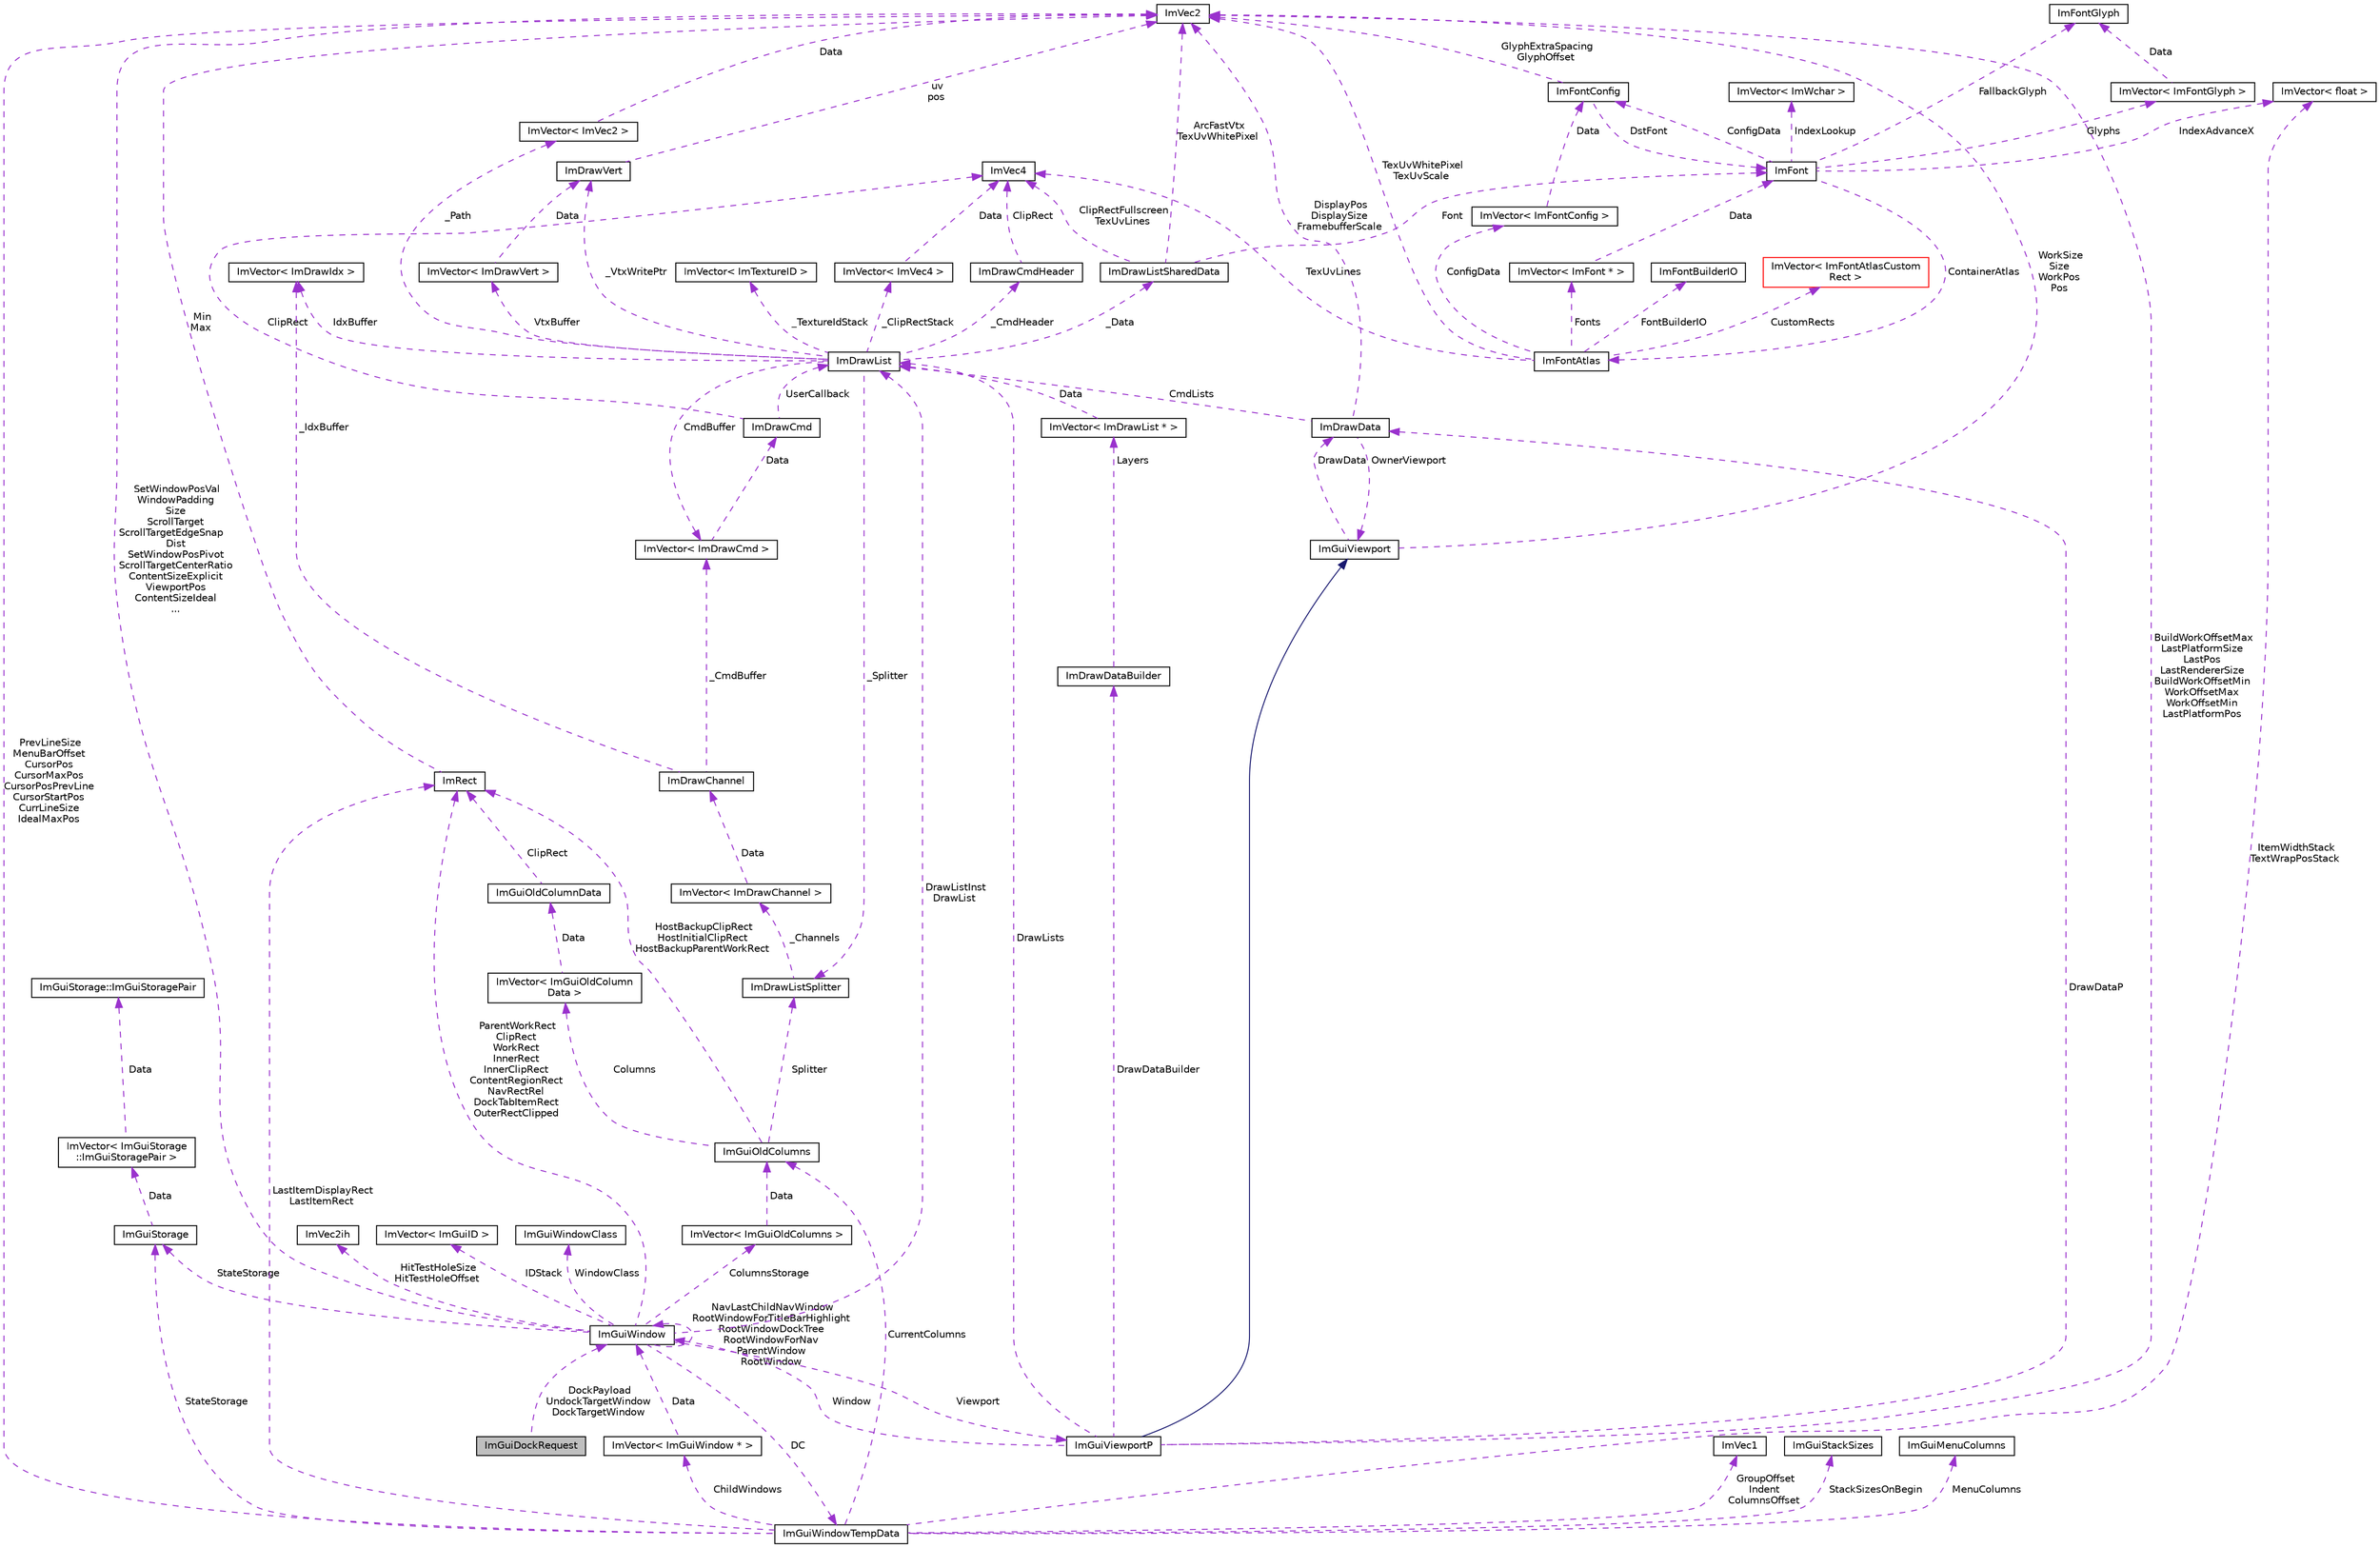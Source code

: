 digraph "ImGuiDockRequest"
{
 // LATEX_PDF_SIZE
  edge [fontname="Helvetica",fontsize="10",labelfontname="Helvetica",labelfontsize="10"];
  node [fontname="Helvetica",fontsize="10",shape=record];
  Node1 [label="ImGuiDockRequest",height=0.2,width=0.4,color="black", fillcolor="grey75", style="filled", fontcolor="black",tooltip=" "];
  Node2 -> Node1 [dir="back",color="darkorchid3",fontsize="10",style="dashed",label=" DockPayload\nUndockTargetWindow\nDockTargetWindow" ,fontname="Helvetica"];
  Node2 [label="ImGuiWindow",height=0.2,width=0.4,color="black", fillcolor="white", style="filled",URL="$structImGuiWindow.html",tooltip=" "];
  Node3 -> Node2 [dir="back",color="darkorchid3",fontsize="10",style="dashed",label=" HitTestHoleSize\nHitTestHoleOffset" ,fontname="Helvetica"];
  Node3 [label="ImVec2ih",height=0.2,width=0.4,color="black", fillcolor="white", style="filled",URL="$structImVec2ih.html",tooltip=" "];
  Node4 -> Node2 [dir="back",color="darkorchid3",fontsize="10",style="dashed",label=" StateStorage" ,fontname="Helvetica"];
  Node4 [label="ImGuiStorage",height=0.2,width=0.4,color="black", fillcolor="white", style="filled",URL="$structImGuiStorage.html",tooltip=" "];
  Node5 -> Node4 [dir="back",color="darkorchid3",fontsize="10",style="dashed",label=" Data" ,fontname="Helvetica"];
  Node5 [label="ImVector\< ImGuiStorage\l::ImGuiStoragePair \>",height=0.2,width=0.4,color="black", fillcolor="white", style="filled",URL="$structImVector.html",tooltip=" "];
  Node6 -> Node5 [dir="back",color="darkorchid3",fontsize="10",style="dashed",label=" Data" ,fontname="Helvetica"];
  Node6 [label="ImGuiStorage::ImGuiStoragePair",height=0.2,width=0.4,color="black", fillcolor="white", style="filled",URL="$structImGuiStorage_1_1ImGuiStoragePair.html",tooltip=" "];
  Node7 -> Node2 [dir="back",color="darkorchid3",fontsize="10",style="dashed",label=" SetWindowPosVal\nWindowPadding\nSize\nScrollTarget\nScrollTargetEdgeSnap\lDist\nSetWindowPosPivot\nScrollTargetCenterRatio\nContentSizeExplicit\nViewportPos\nContentSizeIdeal\n..." ,fontname="Helvetica"];
  Node7 [label="ImVec2",height=0.2,width=0.4,color="black", fillcolor="white", style="filled",URL="$structImVec2.html",tooltip=" "];
  Node8 -> Node2 [dir="back",color="darkorchid3",fontsize="10",style="dashed",label=" ParentWorkRect\nClipRect\nWorkRect\nInnerRect\nInnerClipRect\nContentRegionRect\nNavRectRel\nDockTabItemRect\nOuterRectClipped" ,fontname="Helvetica"];
  Node8 [label="ImRect",height=0.2,width=0.4,color="black", fillcolor="white", style="filled",URL="$structImRect.html",tooltip=" "];
  Node7 -> Node8 [dir="back",color="darkorchid3",fontsize="10",style="dashed",label=" Min\nMax" ,fontname="Helvetica"];
  Node9 -> Node2 [dir="back",color="darkorchid3",fontsize="10",style="dashed",label=" ColumnsStorage" ,fontname="Helvetica"];
  Node9 [label="ImVector\< ImGuiOldColumns \>",height=0.2,width=0.4,color="black", fillcolor="white", style="filled",URL="$structImVector.html",tooltip=" "];
  Node10 -> Node9 [dir="back",color="darkorchid3",fontsize="10",style="dashed",label=" Data" ,fontname="Helvetica"];
  Node10 [label="ImGuiOldColumns",height=0.2,width=0.4,color="black", fillcolor="white", style="filled",URL="$structImGuiOldColumns.html",tooltip=" "];
  Node8 -> Node10 [dir="back",color="darkorchid3",fontsize="10",style="dashed",label=" HostBackupClipRect\nHostInitialClipRect\nHostBackupParentWorkRect" ,fontname="Helvetica"];
  Node11 -> Node10 [dir="back",color="darkorchid3",fontsize="10",style="dashed",label=" Columns" ,fontname="Helvetica"];
  Node11 [label="ImVector\< ImGuiOldColumn\lData \>",height=0.2,width=0.4,color="black", fillcolor="white", style="filled",URL="$structImVector.html",tooltip=" "];
  Node12 -> Node11 [dir="back",color="darkorchid3",fontsize="10",style="dashed",label=" Data" ,fontname="Helvetica"];
  Node12 [label="ImGuiOldColumnData",height=0.2,width=0.4,color="black", fillcolor="white", style="filled",URL="$structImGuiOldColumnData.html",tooltip=" "];
  Node8 -> Node12 [dir="back",color="darkorchid3",fontsize="10",style="dashed",label=" ClipRect" ,fontname="Helvetica"];
  Node13 -> Node10 [dir="back",color="darkorchid3",fontsize="10",style="dashed",label=" Splitter" ,fontname="Helvetica"];
  Node13 [label="ImDrawListSplitter",height=0.2,width=0.4,color="black", fillcolor="white", style="filled",URL="$structImDrawListSplitter.html",tooltip=" "];
  Node14 -> Node13 [dir="back",color="darkorchid3",fontsize="10",style="dashed",label=" _Channels" ,fontname="Helvetica"];
  Node14 [label="ImVector\< ImDrawChannel \>",height=0.2,width=0.4,color="black", fillcolor="white", style="filled",URL="$structImVector.html",tooltip=" "];
  Node15 -> Node14 [dir="back",color="darkorchid3",fontsize="10",style="dashed",label=" Data" ,fontname="Helvetica"];
  Node15 [label="ImDrawChannel",height=0.2,width=0.4,color="black", fillcolor="white", style="filled",URL="$structImDrawChannel.html",tooltip=" "];
  Node16 -> Node15 [dir="back",color="darkorchid3",fontsize="10",style="dashed",label=" _CmdBuffer" ,fontname="Helvetica"];
  Node16 [label="ImVector\< ImDrawCmd \>",height=0.2,width=0.4,color="black", fillcolor="white", style="filled",URL="$structImVector.html",tooltip=" "];
  Node17 -> Node16 [dir="back",color="darkorchid3",fontsize="10",style="dashed",label=" Data" ,fontname="Helvetica"];
  Node17 [label="ImDrawCmd",height=0.2,width=0.4,color="black", fillcolor="white", style="filled",URL="$structImDrawCmd.html",tooltip=" "];
  Node18 -> Node17 [dir="back",color="darkorchid3",fontsize="10",style="dashed",label=" ClipRect" ,fontname="Helvetica"];
  Node18 [label="ImVec4",height=0.2,width=0.4,color="black", fillcolor="white", style="filled",URL="$structImVec4.html",tooltip=" "];
  Node19 -> Node17 [dir="back",color="darkorchid3",fontsize="10",style="dashed",label=" UserCallback" ,fontname="Helvetica"];
  Node19 [label="ImDrawList",height=0.2,width=0.4,color="black", fillcolor="white", style="filled",URL="$structImDrawList.html",tooltip=" "];
  Node20 -> Node19 [dir="back",color="darkorchid3",fontsize="10",style="dashed",label=" _ClipRectStack" ,fontname="Helvetica"];
  Node20 [label="ImVector\< ImVec4 \>",height=0.2,width=0.4,color="black", fillcolor="white", style="filled",URL="$structImVector.html",tooltip=" "];
  Node18 -> Node20 [dir="back",color="darkorchid3",fontsize="10",style="dashed",label=" Data" ,fontname="Helvetica"];
  Node21 -> Node19 [dir="back",color="darkorchid3",fontsize="10",style="dashed",label=" VtxBuffer" ,fontname="Helvetica"];
  Node21 [label="ImVector\< ImDrawVert \>",height=0.2,width=0.4,color="black", fillcolor="white", style="filled",URL="$structImVector.html",tooltip=" "];
  Node22 -> Node21 [dir="back",color="darkorchid3",fontsize="10",style="dashed",label=" Data" ,fontname="Helvetica"];
  Node22 [label="ImDrawVert",height=0.2,width=0.4,color="black", fillcolor="white", style="filled",URL="$structImDrawVert.html",tooltip=" "];
  Node7 -> Node22 [dir="back",color="darkorchid3",fontsize="10",style="dashed",label=" uv\npos" ,fontname="Helvetica"];
  Node23 -> Node19 [dir="back",color="darkorchid3",fontsize="10",style="dashed",label=" _Path" ,fontname="Helvetica"];
  Node23 [label="ImVector\< ImVec2 \>",height=0.2,width=0.4,color="black", fillcolor="white", style="filled",URL="$structImVector.html",tooltip=" "];
  Node7 -> Node23 [dir="back",color="darkorchid3",fontsize="10",style="dashed",label=" Data" ,fontname="Helvetica"];
  Node24 -> Node19 [dir="back",color="darkorchid3",fontsize="10",style="dashed",label=" _Data" ,fontname="Helvetica"];
  Node24 [label="ImDrawListSharedData",height=0.2,width=0.4,color="black", fillcolor="white", style="filled",URL="$structImDrawListSharedData.html",tooltip=" "];
  Node7 -> Node24 [dir="back",color="darkorchid3",fontsize="10",style="dashed",label=" ArcFastVtx\nTexUvWhitePixel" ,fontname="Helvetica"];
  Node18 -> Node24 [dir="back",color="darkorchid3",fontsize="10",style="dashed",label=" ClipRectFullscreen\nTexUvLines" ,fontname="Helvetica"];
  Node25 -> Node24 [dir="back",color="darkorchid3",fontsize="10",style="dashed",label=" Font" ,fontname="Helvetica"];
  Node25 [label="ImFont",height=0.2,width=0.4,color="black", fillcolor="white", style="filled",URL="$structImFont.html",tooltip=" "];
  Node26 -> Node25 [dir="back",color="darkorchid3",fontsize="10",style="dashed",label=" Glyphs" ,fontname="Helvetica"];
  Node26 [label="ImVector\< ImFontGlyph \>",height=0.2,width=0.4,color="black", fillcolor="white", style="filled",URL="$structImVector.html",tooltip=" "];
  Node27 -> Node26 [dir="back",color="darkorchid3",fontsize="10",style="dashed",label=" Data" ,fontname="Helvetica"];
  Node27 [label="ImFontGlyph",height=0.2,width=0.4,color="black", fillcolor="white", style="filled",URL="$structImFontGlyph.html",tooltip=" "];
  Node28 -> Node25 [dir="back",color="darkorchid3",fontsize="10",style="dashed",label=" ConfigData" ,fontname="Helvetica"];
  Node28 [label="ImFontConfig",height=0.2,width=0.4,color="black", fillcolor="white", style="filled",URL="$structImFontConfig.html",tooltip=" "];
  Node7 -> Node28 [dir="back",color="darkorchid3",fontsize="10",style="dashed",label=" GlyphExtraSpacing\nGlyphOffset" ,fontname="Helvetica"];
  Node25 -> Node28 [dir="back",color="darkorchid3",fontsize="10",style="dashed",label=" DstFont" ,fontname="Helvetica"];
  Node27 -> Node25 [dir="back",color="darkorchid3",fontsize="10",style="dashed",label=" FallbackGlyph" ,fontname="Helvetica"];
  Node29 -> Node25 [dir="back",color="darkorchid3",fontsize="10",style="dashed",label=" ContainerAtlas" ,fontname="Helvetica"];
  Node29 [label="ImFontAtlas",height=0.2,width=0.4,color="black", fillcolor="white", style="filled",URL="$structImFontAtlas.html",tooltip=" "];
  Node30 -> Node29 [dir="back",color="darkorchid3",fontsize="10",style="dashed",label=" Fonts" ,fontname="Helvetica"];
  Node30 [label="ImVector\< ImFont * \>",height=0.2,width=0.4,color="black", fillcolor="white", style="filled",URL="$structImVector.html",tooltip=" "];
  Node25 -> Node30 [dir="back",color="darkorchid3",fontsize="10",style="dashed",label=" Data" ,fontname="Helvetica"];
  Node31 -> Node29 [dir="back",color="darkorchid3",fontsize="10",style="dashed",label=" FontBuilderIO" ,fontname="Helvetica"];
  Node31 [label="ImFontBuilderIO",height=0.2,width=0.4,color="black", fillcolor="white", style="filled",URL="$structImFontBuilderIO.html",tooltip=" "];
  Node7 -> Node29 [dir="back",color="darkorchid3",fontsize="10",style="dashed",label=" TexUvWhitePixel\nTexUvScale" ,fontname="Helvetica"];
  Node18 -> Node29 [dir="back",color="darkorchid3",fontsize="10",style="dashed",label=" TexUvLines" ,fontname="Helvetica"];
  Node32 -> Node29 [dir="back",color="darkorchid3",fontsize="10",style="dashed",label=" ConfigData" ,fontname="Helvetica"];
  Node32 [label="ImVector\< ImFontConfig \>",height=0.2,width=0.4,color="black", fillcolor="white", style="filled",URL="$structImVector.html",tooltip=" "];
  Node28 -> Node32 [dir="back",color="darkorchid3",fontsize="10",style="dashed",label=" Data" ,fontname="Helvetica"];
  Node33 -> Node29 [dir="back",color="darkorchid3",fontsize="10",style="dashed",label=" CustomRects" ,fontname="Helvetica"];
  Node33 [label="ImVector\< ImFontAtlasCustom\lRect \>",height=0.2,width=0.4,color="red", fillcolor="white", style="filled",URL="$structImVector.html",tooltip=" "];
  Node35 -> Node25 [dir="back",color="darkorchid3",fontsize="10",style="dashed",label=" IndexAdvanceX" ,fontname="Helvetica"];
  Node35 [label="ImVector\< float \>",height=0.2,width=0.4,color="black", fillcolor="white", style="filled",URL="$structImVector.html",tooltip=" "];
  Node36 -> Node25 [dir="back",color="darkorchid3",fontsize="10",style="dashed",label=" IndexLookup" ,fontname="Helvetica"];
  Node36 [label="ImVector\< ImWchar \>",height=0.2,width=0.4,color="black", fillcolor="white", style="filled",URL="$structImVector.html",tooltip=" "];
  Node22 -> Node19 [dir="back",color="darkorchid3",fontsize="10",style="dashed",label=" _VtxWritePtr" ,fontname="Helvetica"];
  Node37 -> Node19 [dir="back",color="darkorchid3",fontsize="10",style="dashed",label=" _CmdHeader" ,fontname="Helvetica"];
  Node37 [label="ImDrawCmdHeader",height=0.2,width=0.4,color="black", fillcolor="white", style="filled",URL="$structImDrawCmdHeader.html",tooltip=" "];
  Node18 -> Node37 [dir="back",color="darkorchid3",fontsize="10",style="dashed",label=" ClipRect" ,fontname="Helvetica"];
  Node16 -> Node19 [dir="back",color="darkorchid3",fontsize="10",style="dashed",label=" CmdBuffer" ,fontname="Helvetica"];
  Node13 -> Node19 [dir="back",color="darkorchid3",fontsize="10",style="dashed",label=" _Splitter" ,fontname="Helvetica"];
  Node38 -> Node19 [dir="back",color="darkorchid3",fontsize="10",style="dashed",label=" IdxBuffer" ,fontname="Helvetica"];
  Node38 [label="ImVector\< ImDrawIdx \>",height=0.2,width=0.4,color="black", fillcolor="white", style="filled",URL="$structImVector.html",tooltip=" "];
  Node39 -> Node19 [dir="back",color="darkorchid3",fontsize="10",style="dashed",label=" _TextureIdStack" ,fontname="Helvetica"];
  Node39 [label="ImVector\< ImTextureID \>",height=0.2,width=0.4,color="black", fillcolor="white", style="filled",URL="$structImVector.html",tooltip=" "];
  Node38 -> Node15 [dir="back",color="darkorchid3",fontsize="10",style="dashed",label=" _IdxBuffer" ,fontname="Helvetica"];
  Node40 -> Node2 [dir="back",color="darkorchid3",fontsize="10",style="dashed",label=" DC" ,fontname="Helvetica"];
  Node40 [label="ImGuiWindowTempData",height=0.2,width=0.4,color="black", fillcolor="white", style="filled",URL="$structImGuiWindowTempData.html",tooltip=" "];
  Node41 -> Node40 [dir="back",color="darkorchid3",fontsize="10",style="dashed",label=" GroupOffset\nIndent\nColumnsOffset" ,fontname="Helvetica"];
  Node41 [label="ImVec1",height=0.2,width=0.4,color="black", fillcolor="white", style="filled",URL="$structImVec1.html",tooltip=" "];
  Node4 -> Node40 [dir="back",color="darkorchid3",fontsize="10",style="dashed",label=" StateStorage" ,fontname="Helvetica"];
  Node7 -> Node40 [dir="back",color="darkorchid3",fontsize="10",style="dashed",label=" PrevLineSize\nMenuBarOffset\nCursorPos\nCursorMaxPos\nCursorPosPrevLine\nCursorStartPos\nCurrLineSize\nIdealMaxPos" ,fontname="Helvetica"];
  Node8 -> Node40 [dir="back",color="darkorchid3",fontsize="10",style="dashed",label=" LastItemDisplayRect\nLastItemRect" ,fontname="Helvetica"];
  Node10 -> Node40 [dir="back",color="darkorchid3",fontsize="10",style="dashed",label=" CurrentColumns" ,fontname="Helvetica"];
  Node42 -> Node40 [dir="back",color="darkorchid3",fontsize="10",style="dashed",label=" StackSizesOnBegin" ,fontname="Helvetica"];
  Node42 [label="ImGuiStackSizes",height=0.2,width=0.4,color="black", fillcolor="white", style="filled",URL="$structImGuiStackSizes.html",tooltip=" "];
  Node43 -> Node40 [dir="back",color="darkorchid3",fontsize="10",style="dashed",label=" ChildWindows" ,fontname="Helvetica"];
  Node43 [label="ImVector\< ImGuiWindow * \>",height=0.2,width=0.4,color="black", fillcolor="white", style="filled",URL="$structImVector.html",tooltip=" "];
  Node2 -> Node43 [dir="back",color="darkorchid3",fontsize="10",style="dashed",label=" Data" ,fontname="Helvetica"];
  Node35 -> Node40 [dir="back",color="darkorchid3",fontsize="10",style="dashed",label=" ItemWidthStack\nTextWrapPosStack" ,fontname="Helvetica"];
  Node44 -> Node40 [dir="back",color="darkorchid3",fontsize="10",style="dashed",label=" MenuColumns" ,fontname="Helvetica"];
  Node44 [label="ImGuiMenuColumns",height=0.2,width=0.4,color="black", fillcolor="white", style="filled",URL="$structImGuiMenuColumns.html",tooltip=" "];
  Node45 -> Node2 [dir="back",color="darkorchid3",fontsize="10",style="dashed",label=" IDStack" ,fontname="Helvetica"];
  Node45 [label="ImVector\< ImGuiID \>",height=0.2,width=0.4,color="black", fillcolor="white", style="filled",URL="$structImVector.html",tooltip=" "];
  Node46 -> Node2 [dir="back",color="darkorchid3",fontsize="10",style="dashed",label=" WindowClass" ,fontname="Helvetica"];
  Node46 [label="ImGuiWindowClass",height=0.2,width=0.4,color="black", fillcolor="white", style="filled",URL="$structImGuiWindowClass.html",tooltip=" "];
  Node47 -> Node2 [dir="back",color="darkorchid3",fontsize="10",style="dashed",label=" Viewport" ,fontname="Helvetica"];
  Node47 [label="ImGuiViewportP",height=0.2,width=0.4,color="black", fillcolor="white", style="filled",URL="$structImGuiViewportP.html",tooltip=" "];
  Node48 -> Node47 [dir="back",color="midnightblue",fontsize="10",style="solid",fontname="Helvetica"];
  Node48 [label="ImGuiViewport",height=0.2,width=0.4,color="black", fillcolor="white", style="filled",URL="$structImGuiViewport.html",tooltip=" "];
  Node7 -> Node48 [dir="back",color="darkorchid3",fontsize="10",style="dashed",label=" WorkSize\nSize\nWorkPos\nPos" ,fontname="Helvetica"];
  Node49 -> Node48 [dir="back",color="darkorchid3",fontsize="10",style="dashed",label=" DrawData" ,fontname="Helvetica"];
  Node49 [label="ImDrawData",height=0.2,width=0.4,color="black", fillcolor="white", style="filled",URL="$structImDrawData.html",tooltip=" "];
  Node48 -> Node49 [dir="back",color="darkorchid3",fontsize="10",style="dashed",label=" OwnerViewport" ,fontname="Helvetica"];
  Node7 -> Node49 [dir="back",color="darkorchid3",fontsize="10",style="dashed",label=" DisplayPos\nDisplaySize\nFramebufferScale" ,fontname="Helvetica"];
  Node19 -> Node49 [dir="back",color="darkorchid3",fontsize="10",style="dashed",label=" CmdLists" ,fontname="Helvetica"];
  Node7 -> Node47 [dir="back",color="darkorchid3",fontsize="10",style="dashed",label=" BuildWorkOffsetMax\nLastPlatformSize\nLastPos\nLastRendererSize\nBuildWorkOffsetMin\nWorkOffsetMax\nWorkOffsetMin\nLastPlatformPos" ,fontname="Helvetica"];
  Node50 -> Node47 [dir="back",color="darkorchid3",fontsize="10",style="dashed",label=" DrawDataBuilder" ,fontname="Helvetica"];
  Node50 [label="ImDrawDataBuilder",height=0.2,width=0.4,color="black", fillcolor="white", style="filled",URL="$structImDrawDataBuilder.html",tooltip=" "];
  Node51 -> Node50 [dir="back",color="darkorchid3",fontsize="10",style="dashed",label=" Layers" ,fontname="Helvetica"];
  Node51 [label="ImVector\< ImDrawList * \>",height=0.2,width=0.4,color="black", fillcolor="white", style="filled",URL="$structImVector.html",tooltip=" "];
  Node19 -> Node51 [dir="back",color="darkorchid3",fontsize="10",style="dashed",label=" Data" ,fontname="Helvetica"];
  Node49 -> Node47 [dir="back",color="darkorchid3",fontsize="10",style="dashed",label=" DrawDataP" ,fontname="Helvetica"];
  Node19 -> Node47 [dir="back",color="darkorchid3",fontsize="10",style="dashed",label=" DrawLists" ,fontname="Helvetica"];
  Node2 -> Node47 [dir="back",color="darkorchid3",fontsize="10",style="dashed",label=" Window" ,fontname="Helvetica"];
  Node2 -> Node2 [dir="back",color="darkorchid3",fontsize="10",style="dashed",label=" NavLastChildNavWindow\nRootWindowForTitleBarHighlight\nRootWindowDockTree\nRootWindowForNav\nParentWindow\nRootWindow" ,fontname="Helvetica"];
  Node19 -> Node2 [dir="back",color="darkorchid3",fontsize="10",style="dashed",label=" DrawListInst\nDrawList" ,fontname="Helvetica"];
}
